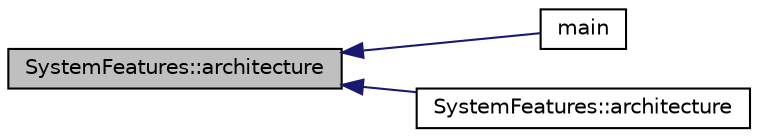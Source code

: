 digraph "SystemFeatures::architecture"
{
  edge [fontname="Helvetica",fontsize="10",labelfontname="Helvetica",labelfontsize="10"];
  node [fontname="Helvetica",fontsize="10",shape=record];
  rankdir="LR";
  Node9 [label="SystemFeatures::architecture",height=0.2,width=0.4,color="black", fillcolor="grey75", style="filled", fontcolor="black"];
  Node9 -> Node10 [dir="back",color="midnightblue",fontsize="10",style="solid",fontname="Helvetica"];
  Node10 [label="main",height=0.2,width=0.4,color="black", fillcolor="white", style="filled",URL="$d9/d35/main__run__process_8cpp.html#ae66f6b31b5ad750f1fe042a706a4e3d4"];
  Node9 -> Node11 [dir="back",color="midnightblue",fontsize="10",style="solid",fontname="Helvetica"];
  Node11 [label="SystemFeatures::architecture",height=0.2,width=0.4,color="black", fillcolor="white", style="filled",URL="$d4/df2/class_system_features.html#a675cd4b01f551e6a8d8844e1fbe4ade7"];
}
